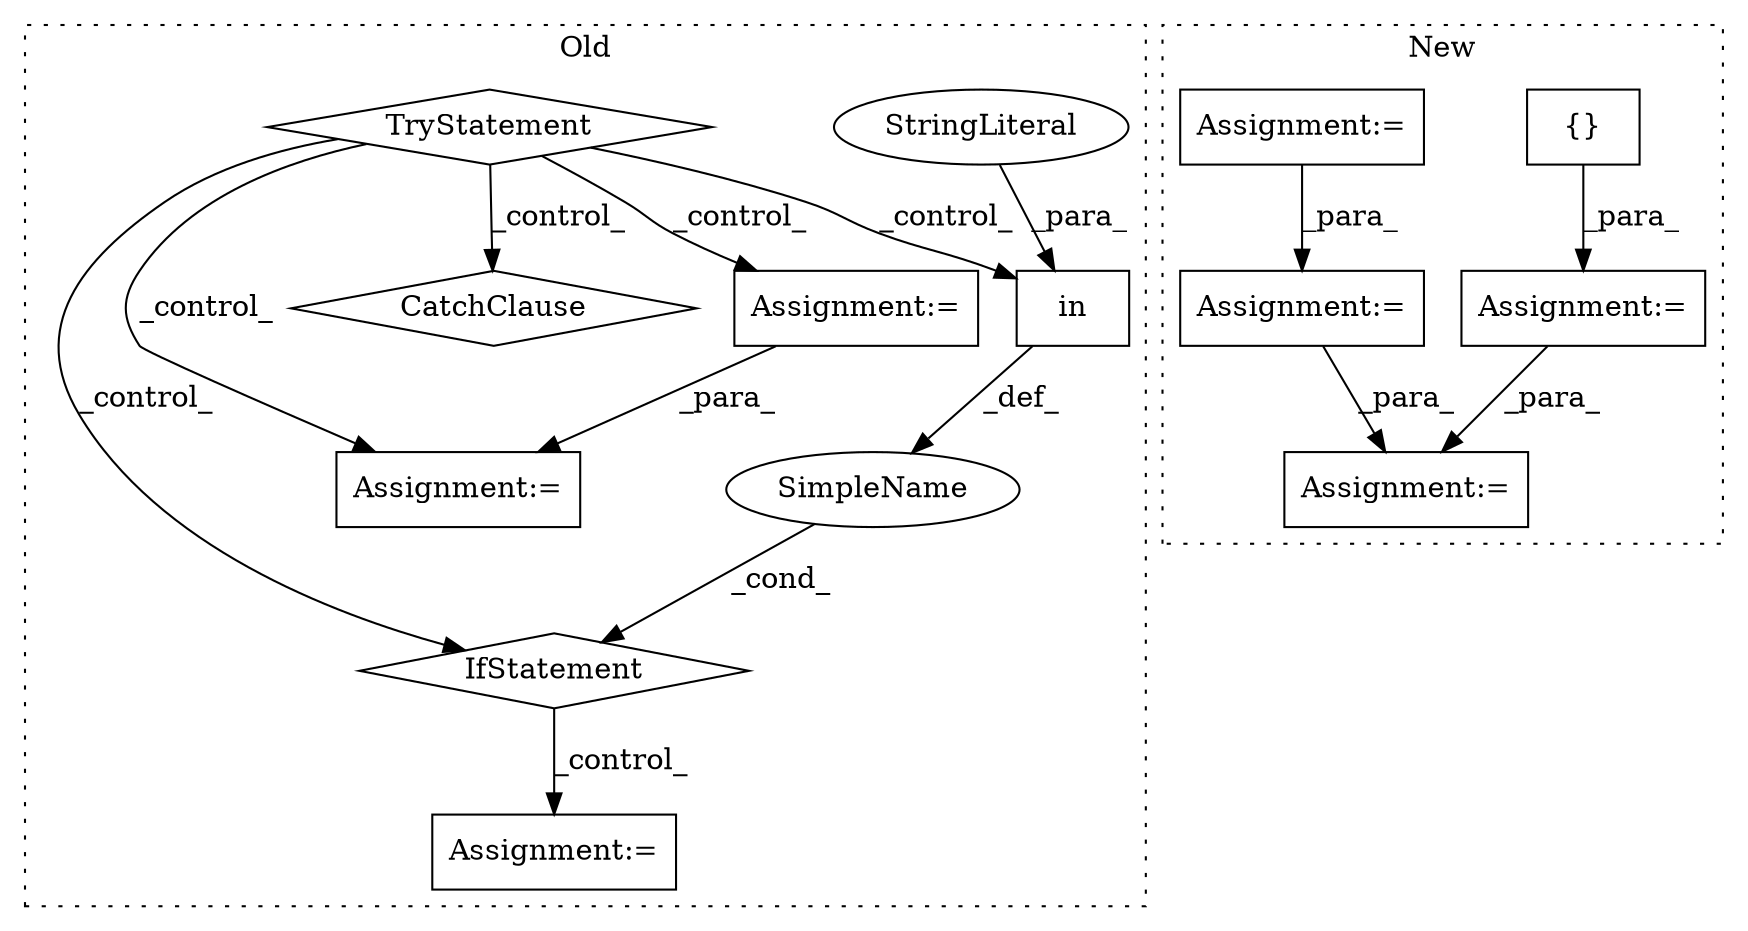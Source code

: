 digraph G {
subgraph cluster0 {
1 [label="in" a="105" s="5086" l="16" shape="box"];
3 [label="IfStatement" a="25" s="5072,5102" l="14,2" shape="diamond"];
5 [label="StringLiteral" a="45" s="5086" l="6" shape="ellipse"];
6 [label="Assignment:=" a="7" s="5118,5211" l="69,2" shape="box"];
7 [label="SimpleName" a="42" s="" l="" shape="ellipse"];
10 [label="TryStatement" a="54" s="4943" l="4" shape="diamond"];
11 [label="Assignment:=" a="7" s="5014" l="1" shape="box"];
12 [label="CatchClause" a="12" s="5330,5366" l="15,2" shape="diamond"];
13 [label="Assignment:=" a="7" s="4964" l="1" shape="box"];
label = "Old";
style="dotted";
}
subgraph cluster1 {
2 [label="{}" a="4" s="8412" l="2" shape="box"];
4 [label="Assignment:=" a="7" s="9126" l="1" shape="box"];
8 [label="Assignment:=" a="7" s="8378" l="1" shape="box"];
9 [label="Assignment:=" a="7" s="8402" l="1" shape="box"];
14 [label="Assignment:=" a="7" s="9032" l="1" shape="box"];
label = "New";
style="dotted";
}
1 -> 7 [label="_def_"];
2 -> 9 [label="_para_"];
3 -> 6 [label="_control_"];
5 -> 1 [label="_para_"];
7 -> 3 [label="_cond_"];
8 -> 14 [label="_para_"];
9 -> 4 [label="_para_"];
10 -> 11 [label="_control_"];
10 -> 13 [label="_control_"];
10 -> 3 [label="_control_"];
10 -> 1 [label="_control_"];
10 -> 12 [label="_control_"];
13 -> 11 [label="_para_"];
14 -> 4 [label="_para_"];
}